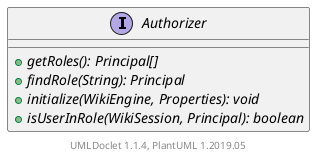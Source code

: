 @startuml

    interface Authorizer [[Authorizer.html]] {
        {abstract} +getRoles(): Principal[]
        {abstract} +findRole(String): Principal
        {abstract} +initialize(WikiEngine, Properties): void
        {abstract} +isUserInRole(WikiSession, Principal): boolean
    }


    center footer UMLDoclet 1.1.4, PlantUML 1.2019.05
@enduml
